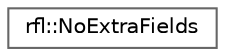 digraph "类继承关系图"
{
 // LATEX_PDF_SIZE
  bgcolor="transparent";
  edge [fontname=Helvetica,fontsize=10,labelfontname=Helvetica,labelfontsize=10];
  node [fontname=Helvetica,fontsize=10,shape=box,height=0.2,width=0.4];
  rankdir="LR";
  Node0 [id="Node000000",label="rfl::NoExtraFields",height=0.2,width=0.4,color="grey40", fillcolor="white", style="filled",URL="$structrfl_1_1_no_extra_fields.html",tooltip=" "];
}

